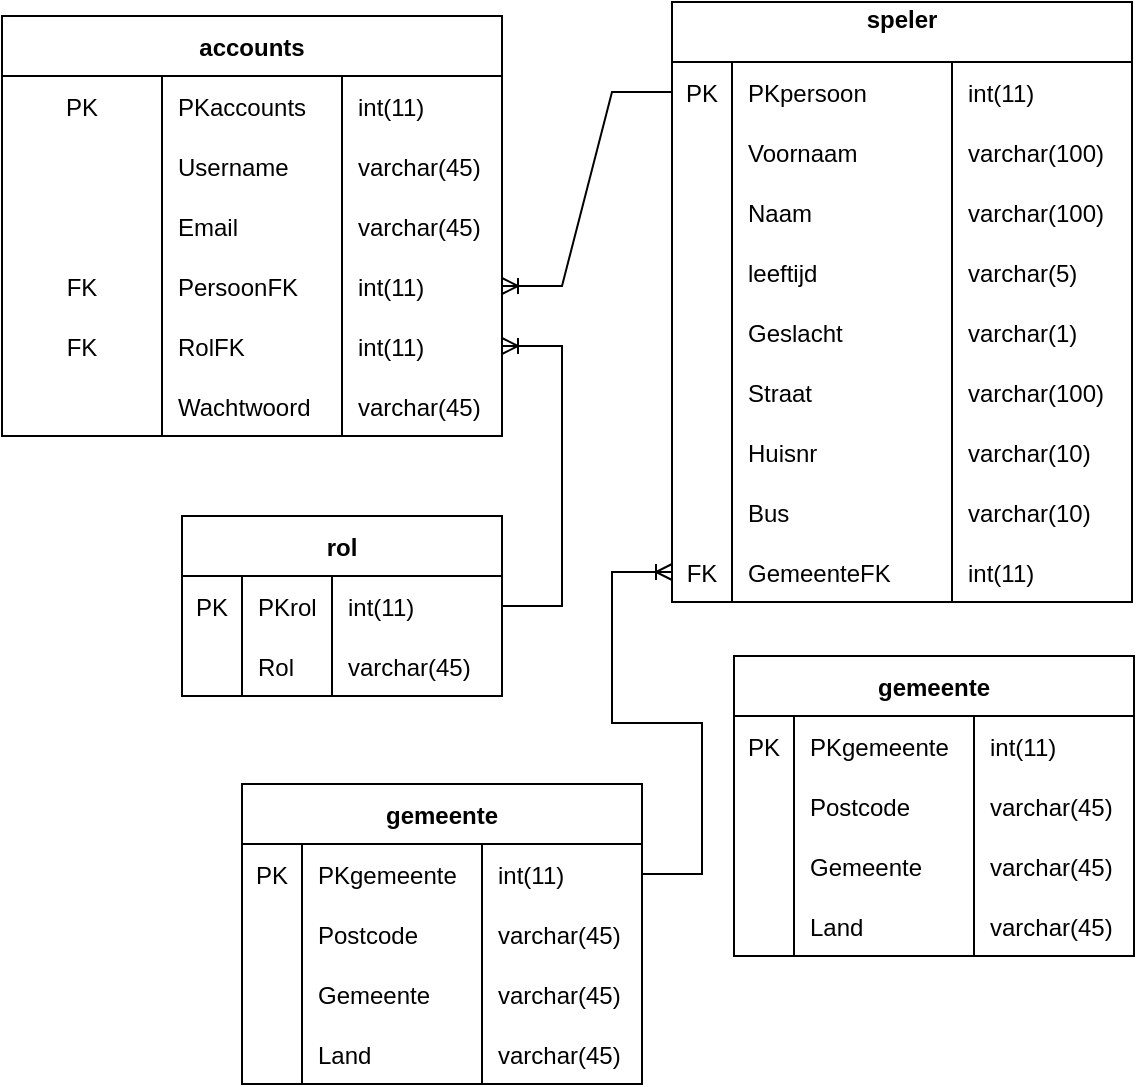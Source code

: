 <mxfile version="23.1.7" type="github">
  <diagram id="vRRrY-04NlEr7FTTPBcR" name="Page-1">
    <mxGraphModel dx="1963" dy="420" grid="1" gridSize="10" guides="1" tooltips="1" connect="1" arrows="1" fold="1" page="1" pageScale="1" pageWidth="1169" pageHeight="827" math="0" shadow="0">
      <root>
        <mxCell id="0" />
        <mxCell id="1" parent="0" />
        <mxCell id="57" value="accounts" style="shape=table;startSize=30;container=1;collapsible=1;childLayout=tableLayout;fixedRows=1;rowLines=0;fontStyle=1;align=center;resizeLast=1;rounded=0;" parent="1" vertex="1">
          <mxGeometry x="-1150" y="30" width="250" height="210" as="geometry">
            <mxRectangle x="-1090" y="40" width="90" height="30" as="alternateBounds" />
          </mxGeometry>
        </mxCell>
        <mxCell id="58" value="" style="shape=tableRow;horizontal=0;startSize=0;swimlaneHead=0;swimlaneBody=0;fillColor=none;collapsible=0;dropTarget=0;points=[[0,0.5],[1,0.5]];portConstraint=eastwest;top=0;left=0;right=0;bottom=0;rounded=0;" parent="57" vertex="1">
          <mxGeometry y="30" width="250" height="30" as="geometry" />
        </mxCell>
        <mxCell id="202" value="PK" style="shape=partialRectangle;overflow=hidden;connectable=0;fillColor=none;top=0;left=0;bottom=0;right=0;rounded=0;" parent="58" vertex="1">
          <mxGeometry width="80" height="30" as="geometry">
            <mxRectangle width="80" height="30" as="alternateBounds" />
          </mxGeometry>
        </mxCell>
        <mxCell id="60" value="PKaccounts" style="shape=partialRectangle;overflow=hidden;connectable=0;fillColor=none;align=left;top=0;left=0;bottom=0;right=0;spacingLeft=6;rounded=0;" parent="58" vertex="1">
          <mxGeometry x="80" width="90" height="30" as="geometry">
            <mxRectangle width="90" height="30" as="alternateBounds" />
          </mxGeometry>
        </mxCell>
        <mxCell id="263" value="int(11)" style="shape=partialRectangle;overflow=hidden;connectable=0;fillColor=none;align=left;top=0;left=0;bottom=0;right=0;spacingLeft=6;rounded=0;" parent="58" vertex="1">
          <mxGeometry x="170" width="80" height="30" as="geometry">
            <mxRectangle width="80" height="30" as="alternateBounds" />
          </mxGeometry>
        </mxCell>
        <mxCell id="61" value="" style="shape=tableRow;horizontal=0;startSize=0;swimlaneHead=0;swimlaneBody=0;fillColor=none;collapsible=0;dropTarget=0;points=[[0,0.5],[1,0.5]];portConstraint=eastwest;top=0;left=0;right=0;bottom=0;rounded=0;" parent="57" vertex="1">
          <mxGeometry y="60" width="250" height="30" as="geometry" />
        </mxCell>
        <mxCell id="203" value="" style="shape=partialRectangle;overflow=hidden;connectable=0;fillColor=none;top=0;left=0;bottom=0;right=0;rounded=0;" parent="61" vertex="1">
          <mxGeometry width="80" height="30" as="geometry">
            <mxRectangle width="80" height="30" as="alternateBounds" />
          </mxGeometry>
        </mxCell>
        <object label="Username" placeholders="1" id="63">
          <mxCell style="shape=partialRectangle;overflow=hidden;connectable=0;fillColor=none;align=left;top=0;left=0;bottom=0;right=0;spacingLeft=6;rounded=0;" parent="61" vertex="1">
            <mxGeometry x="80" width="90" height="30" as="geometry">
              <mxRectangle width="90" height="30" as="alternateBounds" />
            </mxGeometry>
          </mxCell>
        </object>
        <mxCell id="264" value="varchar(45)" style="shape=partialRectangle;overflow=hidden;connectable=0;fillColor=none;align=left;top=0;left=0;bottom=0;right=0;spacingLeft=6;rounded=0;" parent="61" vertex="1">
          <mxGeometry x="170" width="80" height="30" as="geometry">
            <mxRectangle width="80" height="30" as="alternateBounds" />
          </mxGeometry>
        </mxCell>
        <mxCell id="73" value="" style="shape=tableRow;horizontal=0;startSize=0;swimlaneHead=0;swimlaneBody=0;fillColor=none;collapsible=0;dropTarget=0;points=[[0,0.5],[1,0.5]];portConstraint=eastwest;top=0;left=0;right=0;bottom=0;rounded=0;" parent="57" vertex="1">
          <mxGeometry y="90" width="250" height="30" as="geometry" />
        </mxCell>
        <mxCell id="207" value="" style="shape=partialRectangle;overflow=hidden;connectable=0;fillColor=none;top=0;left=0;bottom=0;right=0;rounded=0;" parent="73" vertex="1">
          <mxGeometry width="80" height="30" as="geometry">
            <mxRectangle width="80" height="30" as="alternateBounds" />
          </mxGeometry>
        </mxCell>
        <mxCell id="75" value="Email" style="shape=partialRectangle;overflow=hidden;connectable=0;fillColor=none;align=left;top=0;left=0;bottom=0;right=0;spacingLeft=6;rounded=0;" parent="73" vertex="1">
          <mxGeometry x="80" width="90" height="30" as="geometry">
            <mxRectangle width="90" height="30" as="alternateBounds" />
          </mxGeometry>
        </mxCell>
        <mxCell id="265" value="varchar(45)" style="shape=partialRectangle;overflow=hidden;connectable=0;fillColor=none;align=left;top=0;left=0;bottom=0;right=0;spacingLeft=6;rounded=0;" parent="73" vertex="1">
          <mxGeometry x="170" width="80" height="30" as="geometry">
            <mxRectangle width="80" height="30" as="alternateBounds" />
          </mxGeometry>
        </mxCell>
        <mxCell id="70" value="" style="shape=tableRow;horizontal=0;startSize=0;swimlaneHead=0;swimlaneBody=0;fillColor=none;collapsible=0;dropTarget=0;points=[[0,0.5],[1,0.5]];portConstraint=eastwest;top=0;left=0;right=0;bottom=0;rounded=0;" parent="57" vertex="1">
          <mxGeometry y="120" width="250" height="30" as="geometry" />
        </mxCell>
        <mxCell id="206" value="FK" style="shape=partialRectangle;overflow=hidden;connectable=0;fillColor=none;top=0;left=0;bottom=0;right=0;rounded=0;" parent="70" vertex="1">
          <mxGeometry width="80" height="30" as="geometry">
            <mxRectangle width="80" height="30" as="alternateBounds" />
          </mxGeometry>
        </mxCell>
        <mxCell id="72" value="PersoonFK" style="shape=partialRectangle;overflow=hidden;connectable=0;fillColor=none;align=left;top=0;left=0;bottom=0;right=0;spacingLeft=6;rounded=0;" parent="70" vertex="1">
          <mxGeometry x="80" width="90" height="30" as="geometry">
            <mxRectangle width="90" height="30" as="alternateBounds" />
          </mxGeometry>
        </mxCell>
        <mxCell id="266" value="int(11)" style="shape=partialRectangle;overflow=hidden;connectable=0;fillColor=none;align=left;top=0;left=0;bottom=0;right=0;spacingLeft=6;rounded=0;" parent="70" vertex="1">
          <mxGeometry x="170" width="80" height="30" as="geometry">
            <mxRectangle width="80" height="30" as="alternateBounds" />
          </mxGeometry>
        </mxCell>
        <mxCell id="67" value="" style="shape=tableRow;horizontal=0;startSize=0;swimlaneHead=0;swimlaneBody=0;fillColor=none;collapsible=0;dropTarget=0;points=[[0,0.5],[1,0.5]];portConstraint=eastwest;top=0;left=0;right=0;bottom=0;rounded=0;" parent="57" vertex="1">
          <mxGeometry y="150" width="250" height="30" as="geometry" />
        </mxCell>
        <mxCell id="205" value="FK" style="shape=partialRectangle;overflow=hidden;connectable=0;fillColor=none;top=0;left=0;bottom=0;right=0;rounded=0;" parent="67" vertex="1">
          <mxGeometry width="80" height="30" as="geometry">
            <mxRectangle width="80" height="30" as="alternateBounds" />
          </mxGeometry>
        </mxCell>
        <mxCell id="69" value="RolFK" style="shape=partialRectangle;overflow=hidden;connectable=0;fillColor=none;align=left;top=0;left=0;bottom=0;right=0;spacingLeft=6;rounded=0;" parent="67" vertex="1">
          <mxGeometry x="80" width="90" height="30" as="geometry">
            <mxRectangle width="90" height="30" as="alternateBounds" />
          </mxGeometry>
        </mxCell>
        <mxCell id="267" value="int(11)" style="shape=partialRectangle;overflow=hidden;connectable=0;fillColor=none;align=left;top=0;left=0;bottom=0;right=0;spacingLeft=6;rounded=0;" parent="67" vertex="1">
          <mxGeometry x="170" width="80" height="30" as="geometry">
            <mxRectangle width="80" height="30" as="alternateBounds" />
          </mxGeometry>
        </mxCell>
        <mxCell id="64" value="" style="shape=tableRow;horizontal=0;startSize=0;swimlaneHead=0;swimlaneBody=0;fillColor=none;collapsible=0;dropTarget=0;points=[[0,0.5],[1,0.5]];portConstraint=eastwest;top=0;left=0;right=0;bottom=0;rounded=0;" parent="57" vertex="1">
          <mxGeometry y="180" width="250" height="30" as="geometry" />
        </mxCell>
        <mxCell id="204" value="" style="shape=partialRectangle;overflow=hidden;connectable=0;fillColor=none;top=0;left=0;bottom=0;right=0;rounded=0;" parent="64" vertex="1">
          <mxGeometry width="80" height="30" as="geometry">
            <mxRectangle width="80" height="30" as="alternateBounds" />
          </mxGeometry>
        </mxCell>
        <mxCell id="66" value="Wachtwoord" style="shape=partialRectangle;overflow=hidden;connectable=0;fillColor=none;align=left;top=0;left=0;bottom=0;right=0;spacingLeft=6;rounded=0;" parent="64" vertex="1">
          <mxGeometry x="80" width="90" height="30" as="geometry">
            <mxRectangle width="90" height="30" as="alternateBounds" />
          </mxGeometry>
        </mxCell>
        <mxCell id="268" value="varchar(45)" style="shape=partialRectangle;overflow=hidden;connectable=0;fillColor=none;align=left;top=0;left=0;bottom=0;right=0;spacingLeft=6;rounded=0;" parent="64" vertex="1">
          <mxGeometry x="170" width="80" height="30" as="geometry">
            <mxRectangle width="80" height="30" as="alternateBounds" />
          </mxGeometry>
        </mxCell>
        <mxCell id="98" value="gemeente" style="shape=table;startSize=30;container=1;collapsible=1;childLayout=tableLayout;fixedRows=1;rowLines=0;fontStyle=1;align=center;resizeLast=1;rounded=0;" parent="1" vertex="1">
          <mxGeometry x="-1030" y="414" width="200" height="150" as="geometry" />
        </mxCell>
        <mxCell id="99" value="" style="shape=tableRow;horizontal=0;startSize=0;swimlaneHead=0;swimlaneBody=0;fillColor=none;collapsible=0;dropTarget=0;points=[[0,0.5],[1,0.5]];portConstraint=eastwest;top=0;left=0;right=0;bottom=0;rounded=0;" parent="98" vertex="1">
          <mxGeometry y="30" width="200" height="30" as="geometry" />
        </mxCell>
        <mxCell id="100" value="PK" style="shape=partialRectangle;overflow=hidden;connectable=0;fillColor=none;top=0;left=0;bottom=0;right=0;rounded=0;" parent="99" vertex="1">
          <mxGeometry width="30" height="30" as="geometry">
            <mxRectangle width="30" height="30" as="alternateBounds" />
          </mxGeometry>
        </mxCell>
        <mxCell id="101" value="PKgemeente" style="shape=partialRectangle;overflow=hidden;connectable=0;fillColor=none;align=left;top=0;left=0;bottom=0;right=0;spacingLeft=6;rounded=0;" parent="99" vertex="1">
          <mxGeometry x="30" width="90.0" height="30" as="geometry">
            <mxRectangle width="90.0" height="30" as="alternateBounds" />
          </mxGeometry>
        </mxCell>
        <mxCell id="289" value="int(11)" style="shape=partialRectangle;overflow=hidden;connectable=0;fillColor=none;align=left;top=0;left=0;bottom=0;right=0;spacingLeft=6;rounded=0;" parent="99" vertex="1">
          <mxGeometry x="120.0" width="80.0" height="30" as="geometry">
            <mxRectangle width="80.0" height="30" as="alternateBounds" />
          </mxGeometry>
        </mxCell>
        <mxCell id="102" value="" style="shape=tableRow;horizontal=0;startSize=0;swimlaneHead=0;swimlaneBody=0;fillColor=none;collapsible=0;dropTarget=0;points=[[0,0.5],[1,0.5]];portConstraint=eastwest;top=0;left=0;right=0;bottom=0;rounded=0;" parent="98" vertex="1">
          <mxGeometry y="60" width="200" height="30" as="geometry" />
        </mxCell>
        <mxCell id="103" value="" style="shape=partialRectangle;overflow=hidden;connectable=0;fillColor=none;top=0;left=0;bottom=0;right=0;rounded=0;" parent="102" vertex="1">
          <mxGeometry width="30" height="30" as="geometry">
            <mxRectangle width="30" height="30" as="alternateBounds" />
          </mxGeometry>
        </mxCell>
        <mxCell id="104" value="Postcode" style="shape=partialRectangle;overflow=hidden;connectable=0;fillColor=none;align=left;top=0;left=0;bottom=0;right=0;spacingLeft=6;rounded=0;" parent="102" vertex="1">
          <mxGeometry x="30" width="90.0" height="30" as="geometry">
            <mxRectangle width="90.0" height="30" as="alternateBounds" />
          </mxGeometry>
        </mxCell>
        <mxCell id="290" value="varchar(45)" style="shape=partialRectangle;overflow=hidden;connectable=0;fillColor=none;align=left;top=0;left=0;bottom=0;right=0;spacingLeft=6;rounded=0;" parent="102" vertex="1">
          <mxGeometry x="120.0" width="80.0" height="30" as="geometry">
            <mxRectangle width="80.0" height="30" as="alternateBounds" />
          </mxGeometry>
        </mxCell>
        <mxCell id="105" value="" style="shape=tableRow;horizontal=0;startSize=0;swimlaneHead=0;swimlaneBody=0;fillColor=none;collapsible=0;dropTarget=0;points=[[0,0.5],[1,0.5]];portConstraint=eastwest;top=0;left=0;right=0;bottom=0;rounded=0;" parent="98" vertex="1">
          <mxGeometry y="90" width="200" height="30" as="geometry" />
        </mxCell>
        <mxCell id="106" value="" style="shape=partialRectangle;overflow=hidden;connectable=0;fillColor=none;top=0;left=0;bottom=0;right=0;rounded=0;" parent="105" vertex="1">
          <mxGeometry width="30" height="30" as="geometry">
            <mxRectangle width="30" height="30" as="alternateBounds" />
          </mxGeometry>
        </mxCell>
        <mxCell id="107" value="Gemeente" style="shape=partialRectangle;overflow=hidden;connectable=0;fillColor=none;align=left;top=0;left=0;bottom=0;right=0;spacingLeft=6;rounded=0;" parent="105" vertex="1">
          <mxGeometry x="30" width="90.0" height="30" as="geometry">
            <mxRectangle width="90.0" height="30" as="alternateBounds" />
          </mxGeometry>
        </mxCell>
        <mxCell id="291" value="varchar(45)" style="shape=partialRectangle;overflow=hidden;connectable=0;fillColor=none;align=left;top=0;left=0;bottom=0;right=0;spacingLeft=6;rounded=0;" parent="105" vertex="1">
          <mxGeometry x="120.0" width="80.0" height="30" as="geometry">
            <mxRectangle width="80.0" height="30" as="alternateBounds" />
          </mxGeometry>
        </mxCell>
        <mxCell id="108" value="" style="shape=tableRow;horizontal=0;startSize=0;swimlaneHead=0;swimlaneBody=0;fillColor=none;collapsible=0;dropTarget=0;points=[[0,0.5],[1,0.5]];portConstraint=eastwest;top=0;left=0;right=0;bottom=0;rounded=0;" parent="98" vertex="1">
          <mxGeometry y="120" width="200" height="30" as="geometry" />
        </mxCell>
        <mxCell id="109" value="" style="shape=partialRectangle;overflow=hidden;connectable=0;fillColor=none;top=0;left=0;bottom=0;right=0;rounded=0;" parent="108" vertex="1">
          <mxGeometry width="30" height="30" as="geometry">
            <mxRectangle width="30" height="30" as="alternateBounds" />
          </mxGeometry>
        </mxCell>
        <mxCell id="110" value="Land" style="shape=partialRectangle;overflow=hidden;connectable=0;fillColor=none;align=left;top=0;left=0;bottom=0;right=0;spacingLeft=6;rounded=0;" parent="108" vertex="1">
          <mxGeometry x="30" width="90.0" height="30" as="geometry">
            <mxRectangle width="90.0" height="30" as="alternateBounds" />
          </mxGeometry>
        </mxCell>
        <mxCell id="292" value="varchar(45)" style="shape=partialRectangle;overflow=hidden;connectable=0;fillColor=none;align=left;top=0;left=0;bottom=0;right=0;spacingLeft=6;rounded=0;" parent="108" vertex="1">
          <mxGeometry x="120.0" width="80.0" height="30" as="geometry">
            <mxRectangle width="80.0" height="30" as="alternateBounds" />
          </mxGeometry>
        </mxCell>
        <mxCell id="130" value="speler&#xa;" style="shape=table;startSize=30;container=1;collapsible=1;childLayout=tableLayout;fixedRows=1;rowLines=0;fontStyle=1;align=center;resizeLast=1;rounded=0;" parent="1" vertex="1">
          <mxGeometry x="-815" y="23" width="230" height="300" as="geometry" />
        </mxCell>
        <mxCell id="131" value="" style="shape=tableRow;horizontal=0;startSize=0;swimlaneHead=0;swimlaneBody=0;fillColor=none;collapsible=0;dropTarget=0;points=[[0,0.5],[1,0.5]];portConstraint=eastwest;top=0;left=0;right=0;bottom=0;rounded=0;" parent="130" vertex="1">
          <mxGeometry y="30" width="230" height="30" as="geometry" />
        </mxCell>
        <mxCell id="132" value="PK" style="shape=partialRectangle;overflow=hidden;connectable=0;fillColor=none;top=0;left=0;bottom=0;right=0;rounded=0;" parent="131" vertex="1">
          <mxGeometry width="30" height="30" as="geometry">
            <mxRectangle width="30" height="30" as="alternateBounds" />
          </mxGeometry>
        </mxCell>
        <mxCell id="133" value="PKpersoon" style="shape=partialRectangle;overflow=hidden;connectable=0;fillColor=none;align=left;top=0;left=0;bottom=0;right=0;spacingLeft=6;rounded=0;" parent="131" vertex="1">
          <mxGeometry x="30" width="110" height="30" as="geometry">
            <mxRectangle width="110" height="30" as="alternateBounds" />
          </mxGeometry>
        </mxCell>
        <mxCell id="279" value="int(11)" style="shape=partialRectangle;overflow=hidden;connectable=0;fillColor=none;align=left;top=0;left=0;bottom=0;right=0;spacingLeft=6;rounded=0;" parent="131" vertex="1">
          <mxGeometry x="140" width="90" height="30" as="geometry">
            <mxRectangle width="90" height="30" as="alternateBounds" />
          </mxGeometry>
        </mxCell>
        <mxCell id="134" value="" style="shape=tableRow;horizontal=0;startSize=0;swimlaneHead=0;swimlaneBody=0;fillColor=none;collapsible=0;dropTarget=0;points=[[0,0.5],[1,0.5]];portConstraint=eastwest;top=0;left=0;right=0;bottom=0;rounded=0;" parent="130" vertex="1">
          <mxGeometry y="60" width="230" height="30" as="geometry" />
        </mxCell>
        <mxCell id="135" value="" style="shape=partialRectangle;overflow=hidden;connectable=0;fillColor=none;top=0;left=0;bottom=0;right=0;rounded=0;" parent="134" vertex="1">
          <mxGeometry width="30" height="30" as="geometry">
            <mxRectangle width="30" height="30" as="alternateBounds" />
          </mxGeometry>
        </mxCell>
        <mxCell id="136" value="Voornaam" style="shape=partialRectangle;overflow=hidden;connectable=0;fillColor=none;align=left;top=0;left=0;bottom=0;right=0;spacingLeft=6;rounded=0;" parent="134" vertex="1">
          <mxGeometry x="30" width="110" height="30" as="geometry">
            <mxRectangle width="110" height="30" as="alternateBounds" />
          </mxGeometry>
        </mxCell>
        <mxCell id="280" value="varchar(100)" style="shape=partialRectangle;overflow=hidden;connectable=0;fillColor=none;align=left;top=0;left=0;bottom=0;right=0;spacingLeft=6;rounded=0;" parent="134" vertex="1">
          <mxGeometry x="140" width="90" height="30" as="geometry">
            <mxRectangle width="90" height="30" as="alternateBounds" />
          </mxGeometry>
        </mxCell>
        <mxCell id="137" value="" style="shape=tableRow;horizontal=0;startSize=0;swimlaneHead=0;swimlaneBody=0;fillColor=none;collapsible=0;dropTarget=0;points=[[0,0.5],[1,0.5]];portConstraint=eastwest;top=0;left=0;right=0;bottom=0;rounded=0;" parent="130" vertex="1">
          <mxGeometry y="90" width="230" height="30" as="geometry" />
        </mxCell>
        <mxCell id="138" value="" style="shape=partialRectangle;overflow=hidden;connectable=0;fillColor=none;top=0;left=0;bottom=0;right=0;rounded=0;" parent="137" vertex="1">
          <mxGeometry width="30" height="30" as="geometry">
            <mxRectangle width="30" height="30" as="alternateBounds" />
          </mxGeometry>
        </mxCell>
        <mxCell id="139" value="Naam" style="shape=partialRectangle;overflow=hidden;connectable=0;fillColor=none;align=left;top=0;left=0;bottom=0;right=0;spacingLeft=6;rounded=0;" parent="137" vertex="1">
          <mxGeometry x="30" width="110" height="30" as="geometry">
            <mxRectangle width="110" height="30" as="alternateBounds" />
          </mxGeometry>
        </mxCell>
        <mxCell id="281" value="varchar(100)" style="shape=partialRectangle;overflow=hidden;connectable=0;fillColor=none;align=left;top=0;left=0;bottom=0;right=0;spacingLeft=6;rounded=0;" parent="137" vertex="1">
          <mxGeometry x="140" width="90" height="30" as="geometry">
            <mxRectangle width="90" height="30" as="alternateBounds" />
          </mxGeometry>
        </mxCell>
        <mxCell id="140" value="" style="shape=tableRow;horizontal=0;startSize=0;swimlaneHead=0;swimlaneBody=0;fillColor=none;collapsible=0;dropTarget=0;points=[[0,0.5],[1,0.5]];portConstraint=eastwest;top=0;left=0;right=0;bottom=0;rounded=0;" parent="130" vertex="1">
          <mxGeometry y="120" width="230" height="30" as="geometry" />
        </mxCell>
        <mxCell id="141" value="" style="shape=partialRectangle;overflow=hidden;connectable=0;fillColor=none;top=0;left=0;bottom=0;right=0;rounded=0;" parent="140" vertex="1">
          <mxGeometry width="30" height="30" as="geometry">
            <mxRectangle width="30" height="30" as="alternateBounds" />
          </mxGeometry>
        </mxCell>
        <mxCell id="142" value="leeftijd" style="shape=partialRectangle;overflow=hidden;connectable=0;fillColor=none;align=left;top=0;left=0;bottom=0;right=0;spacingLeft=6;rounded=0;" parent="140" vertex="1">
          <mxGeometry x="30" width="110" height="30" as="geometry">
            <mxRectangle width="110" height="30" as="alternateBounds" />
          </mxGeometry>
        </mxCell>
        <mxCell id="282" value="varchar(5)" style="shape=partialRectangle;overflow=hidden;connectable=0;fillColor=none;align=left;top=0;left=0;bottom=0;right=0;spacingLeft=6;rounded=0;" parent="140" vertex="1">
          <mxGeometry x="140" width="90" height="30" as="geometry">
            <mxRectangle width="90" height="30" as="alternateBounds" />
          </mxGeometry>
        </mxCell>
        <mxCell id="143" value="" style="shape=tableRow;horizontal=0;startSize=0;swimlaneHead=0;swimlaneBody=0;fillColor=none;collapsible=0;dropTarget=0;points=[[0,0.5],[1,0.5]];portConstraint=eastwest;top=0;left=0;right=0;bottom=0;rounded=0;" parent="130" vertex="1">
          <mxGeometry y="150" width="230" height="30" as="geometry" />
        </mxCell>
        <mxCell id="144" value="" style="shape=partialRectangle;overflow=hidden;connectable=0;fillColor=none;top=0;left=0;bottom=0;right=0;rounded=0;" parent="143" vertex="1">
          <mxGeometry width="30" height="30" as="geometry">
            <mxRectangle width="30" height="30" as="alternateBounds" />
          </mxGeometry>
        </mxCell>
        <mxCell id="145" value="Geslacht" style="shape=partialRectangle;overflow=hidden;connectable=0;fillColor=none;align=left;top=0;left=0;bottom=0;right=0;spacingLeft=6;rounded=0;" parent="143" vertex="1">
          <mxGeometry x="30" width="110" height="30" as="geometry">
            <mxRectangle width="110" height="30" as="alternateBounds" />
          </mxGeometry>
        </mxCell>
        <mxCell id="283" value="varchar(1)" style="shape=partialRectangle;overflow=hidden;connectable=0;fillColor=none;align=left;top=0;left=0;bottom=0;right=0;spacingLeft=6;rounded=0;" parent="143" vertex="1">
          <mxGeometry x="140" width="90" height="30" as="geometry">
            <mxRectangle width="90" height="30" as="alternateBounds" />
          </mxGeometry>
        </mxCell>
        <mxCell id="146" value="" style="shape=tableRow;horizontal=0;startSize=0;swimlaneHead=0;swimlaneBody=0;fillColor=none;collapsible=0;dropTarget=0;points=[[0,0.5],[1,0.5]];portConstraint=eastwest;top=0;left=0;right=0;bottom=0;rounded=0;" parent="130" vertex="1">
          <mxGeometry y="180" width="230" height="30" as="geometry" />
        </mxCell>
        <mxCell id="147" value="" style="shape=partialRectangle;overflow=hidden;connectable=0;fillColor=none;top=0;left=0;bottom=0;right=0;rounded=0;" parent="146" vertex="1">
          <mxGeometry width="30" height="30" as="geometry">
            <mxRectangle width="30" height="30" as="alternateBounds" />
          </mxGeometry>
        </mxCell>
        <mxCell id="148" value="Straat" style="shape=partialRectangle;overflow=hidden;connectable=0;fillColor=none;align=left;top=0;left=0;bottom=0;right=0;spacingLeft=6;rounded=0;" parent="146" vertex="1">
          <mxGeometry x="30" width="110" height="30" as="geometry">
            <mxRectangle width="110" height="30" as="alternateBounds" />
          </mxGeometry>
        </mxCell>
        <mxCell id="284" value="varchar(100)" style="shape=partialRectangle;overflow=hidden;connectable=0;fillColor=none;align=left;top=0;left=0;bottom=0;right=0;spacingLeft=6;rounded=0;" parent="146" vertex="1">
          <mxGeometry x="140" width="90" height="30" as="geometry">
            <mxRectangle width="90" height="30" as="alternateBounds" />
          </mxGeometry>
        </mxCell>
        <mxCell id="149" value="" style="shape=tableRow;horizontal=0;startSize=0;swimlaneHead=0;swimlaneBody=0;fillColor=none;collapsible=0;dropTarget=0;points=[[0,0.5],[1,0.5]];portConstraint=eastwest;top=0;left=0;right=0;bottom=0;rounded=0;" parent="130" vertex="1">
          <mxGeometry y="210" width="230" height="30" as="geometry" />
        </mxCell>
        <mxCell id="150" value="" style="shape=partialRectangle;overflow=hidden;connectable=0;fillColor=none;top=0;left=0;bottom=0;right=0;rounded=0;" parent="149" vertex="1">
          <mxGeometry width="30" height="30" as="geometry">
            <mxRectangle width="30" height="30" as="alternateBounds" />
          </mxGeometry>
        </mxCell>
        <mxCell id="151" value="Huisnr" style="shape=partialRectangle;overflow=hidden;connectable=0;fillColor=none;align=left;top=0;left=0;bottom=0;right=0;spacingLeft=6;rounded=0;" parent="149" vertex="1">
          <mxGeometry x="30" width="110" height="30" as="geometry">
            <mxRectangle width="110" height="30" as="alternateBounds" />
          </mxGeometry>
        </mxCell>
        <mxCell id="285" value="varchar(10)" style="shape=partialRectangle;overflow=hidden;connectable=0;fillColor=none;align=left;top=0;left=0;bottom=0;right=0;spacingLeft=6;rounded=0;" parent="149" vertex="1">
          <mxGeometry x="140" width="90" height="30" as="geometry">
            <mxRectangle width="90" height="30" as="alternateBounds" />
          </mxGeometry>
        </mxCell>
        <mxCell id="152" value="" style="shape=tableRow;horizontal=0;startSize=0;swimlaneHead=0;swimlaneBody=0;fillColor=none;collapsible=0;dropTarget=0;points=[[0,0.5],[1,0.5]];portConstraint=eastwest;top=0;left=0;right=0;bottom=0;rounded=0;" parent="130" vertex="1">
          <mxGeometry y="240" width="230" height="30" as="geometry" />
        </mxCell>
        <mxCell id="153" value="" style="shape=partialRectangle;overflow=hidden;connectable=0;fillColor=none;top=0;left=0;bottom=0;right=0;rounded=0;" parent="152" vertex="1">
          <mxGeometry width="30" height="30" as="geometry">
            <mxRectangle width="30" height="30" as="alternateBounds" />
          </mxGeometry>
        </mxCell>
        <mxCell id="154" value="Bus" style="shape=partialRectangle;overflow=hidden;connectable=0;fillColor=none;align=left;top=0;left=0;bottom=0;right=0;spacingLeft=6;rounded=0;" parent="152" vertex="1">
          <mxGeometry x="30" width="110" height="30" as="geometry">
            <mxRectangle width="110" height="30" as="alternateBounds" />
          </mxGeometry>
        </mxCell>
        <mxCell id="286" value="varchar(10)" style="shape=partialRectangle;overflow=hidden;connectable=0;fillColor=none;align=left;top=0;left=0;bottom=0;right=0;spacingLeft=6;rounded=0;" parent="152" vertex="1">
          <mxGeometry x="140" width="90" height="30" as="geometry">
            <mxRectangle width="90" height="30" as="alternateBounds" />
          </mxGeometry>
        </mxCell>
        <mxCell id="155" value="" style="shape=tableRow;horizontal=0;startSize=0;swimlaneHead=0;swimlaneBody=0;fillColor=none;collapsible=0;dropTarget=0;points=[[0,0.5],[1,0.5]];portConstraint=eastwest;top=0;left=0;right=0;bottom=0;rounded=0;" parent="130" vertex="1">
          <mxGeometry y="270" width="230" height="30" as="geometry" />
        </mxCell>
        <mxCell id="156" value="FK" style="shape=partialRectangle;overflow=hidden;connectable=0;fillColor=none;top=0;left=0;bottom=0;right=0;rounded=0;" parent="155" vertex="1">
          <mxGeometry width="30" height="30" as="geometry">
            <mxRectangle width="30" height="30" as="alternateBounds" />
          </mxGeometry>
        </mxCell>
        <mxCell id="157" value="GemeenteFK" style="shape=partialRectangle;overflow=hidden;connectable=0;fillColor=none;align=left;top=0;left=0;bottom=0;right=0;spacingLeft=6;rounded=0;" parent="155" vertex="1">
          <mxGeometry x="30" width="110" height="30" as="geometry">
            <mxRectangle width="110" height="30" as="alternateBounds" />
          </mxGeometry>
        </mxCell>
        <mxCell id="287" value="int(11)" style="shape=partialRectangle;overflow=hidden;connectable=0;fillColor=none;align=left;top=0;left=0;bottom=0;right=0;spacingLeft=6;rounded=0;" parent="155" vertex="1">
          <mxGeometry x="140" width="90" height="30" as="geometry">
            <mxRectangle width="90" height="30" as="alternateBounds" />
          </mxGeometry>
        </mxCell>
        <mxCell id="177" value="rol" style="shape=table;startSize=30;container=1;collapsible=1;childLayout=tableLayout;fixedRows=1;rowLines=0;fontStyle=1;align=center;resizeLast=1;rounded=0;" parent="1" vertex="1">
          <mxGeometry x="-1060" y="280" width="160" height="90" as="geometry" />
        </mxCell>
        <mxCell id="178" value="" style="shape=tableRow;horizontal=0;startSize=0;swimlaneHead=0;swimlaneBody=0;fillColor=none;collapsible=0;dropTarget=0;points=[[0,0.5],[1,0.5]];portConstraint=eastwest;top=0;left=0;right=0;bottom=0;rounded=0;" parent="177" vertex="1">
          <mxGeometry y="30" width="160" height="30" as="geometry" />
        </mxCell>
        <mxCell id="179" value="PK" style="shape=partialRectangle;overflow=hidden;connectable=0;fillColor=none;top=0;left=0;bottom=0;right=0;rounded=0;" parent="178" vertex="1">
          <mxGeometry width="30" height="30" as="geometry">
            <mxRectangle width="30" height="30" as="alternateBounds" />
          </mxGeometry>
        </mxCell>
        <mxCell id="180" value="PKrol" style="shape=partialRectangle;overflow=hidden;connectable=0;fillColor=none;align=left;top=0;left=0;bottom=0;right=0;spacingLeft=6;rounded=0;" parent="178" vertex="1">
          <mxGeometry x="30" width="45" height="30" as="geometry">
            <mxRectangle width="45" height="30" as="alternateBounds" />
          </mxGeometry>
        </mxCell>
        <mxCell id="307" value="int(11)" style="shape=partialRectangle;overflow=hidden;connectable=0;fillColor=none;align=left;top=0;left=0;bottom=0;right=0;spacingLeft=6;rounded=0;" parent="178" vertex="1">
          <mxGeometry x="75" width="85" height="30" as="geometry">
            <mxRectangle width="85" height="30" as="alternateBounds" />
          </mxGeometry>
        </mxCell>
        <mxCell id="181" value="" style="shape=tableRow;horizontal=0;startSize=0;swimlaneHead=0;swimlaneBody=0;fillColor=none;collapsible=0;dropTarget=0;points=[[0,0.5],[1,0.5]];portConstraint=eastwest;top=0;left=0;right=0;bottom=0;rounded=0;" parent="177" vertex="1">
          <mxGeometry y="60" width="160" height="30" as="geometry" />
        </mxCell>
        <mxCell id="182" value="" style="shape=partialRectangle;overflow=hidden;connectable=0;fillColor=none;top=0;left=0;bottom=0;right=0;rounded=0;" parent="181" vertex="1">
          <mxGeometry width="30" height="30" as="geometry">
            <mxRectangle width="30" height="30" as="alternateBounds" />
          </mxGeometry>
        </mxCell>
        <mxCell id="183" value="Rol" style="shape=partialRectangle;overflow=hidden;connectable=0;fillColor=none;align=left;top=0;left=0;bottom=0;right=0;spacingLeft=6;rounded=0;" parent="181" vertex="1">
          <mxGeometry x="30" width="45" height="30" as="geometry">
            <mxRectangle width="45" height="30" as="alternateBounds" />
          </mxGeometry>
        </mxCell>
        <mxCell id="308" value="varchar(45)" style="shape=partialRectangle;overflow=hidden;connectable=0;fillColor=none;align=left;top=0;left=0;bottom=0;right=0;spacingLeft=6;rounded=0;" parent="181" vertex="1">
          <mxGeometry x="75" width="85" height="30" as="geometry">
            <mxRectangle width="85" height="30" as="alternateBounds" />
          </mxGeometry>
        </mxCell>
        <mxCell id="322" value="" style="edgeStyle=entityRelationEdgeStyle;fontSize=12;html=1;endArrow=ERoneToMany;rounded=0;" parent="1" source="131" target="70" edge="1">
          <mxGeometry width="100" height="100" relative="1" as="geometry">
            <mxPoint x="-980" y="365" as="sourcePoint" />
            <mxPoint x="-680" y="180" as="targetPoint" />
          </mxGeometry>
        </mxCell>
        <mxCell id="350" value="" style="edgeStyle=entityRelationEdgeStyle;fontSize=12;html=1;endArrow=ERoneToMany;rounded=0;" parent="1" source="178" target="67" edge="1">
          <mxGeometry width="100" height="100" relative="1" as="geometry">
            <mxPoint x="-780" y="300" as="sourcePoint" />
            <mxPoint x="-680" y="200" as="targetPoint" />
          </mxGeometry>
        </mxCell>
        <mxCell id="351" value="" style="edgeStyle=entityRelationEdgeStyle;fontSize=12;html=1;endArrow=ERoneToMany;rounded=0;" parent="1" source="99" target="155" edge="1">
          <mxGeometry width="100" height="100" relative="1" as="geometry">
            <mxPoint x="-780" y="520" as="sourcePoint" />
            <mxPoint x="-680" y="420" as="targetPoint" />
          </mxGeometry>
        </mxCell>
        <mxCell id="C1RXiKc1xFRsfAX1IWSR-354" value="gemeente" style="shape=table;startSize=30;container=1;collapsible=1;childLayout=tableLayout;fixedRows=1;rowLines=0;fontStyle=1;align=center;resizeLast=1;rounded=0;" vertex="1" parent="1">
          <mxGeometry x="-784" y="350" width="200" height="150" as="geometry" />
        </mxCell>
        <mxCell id="C1RXiKc1xFRsfAX1IWSR-355" value="" style="shape=tableRow;horizontal=0;startSize=0;swimlaneHead=0;swimlaneBody=0;fillColor=none;collapsible=0;dropTarget=0;points=[[0,0.5],[1,0.5]];portConstraint=eastwest;top=0;left=0;right=0;bottom=0;rounded=0;" vertex="1" parent="C1RXiKc1xFRsfAX1IWSR-354">
          <mxGeometry y="30" width="200" height="30" as="geometry" />
        </mxCell>
        <mxCell id="C1RXiKc1xFRsfAX1IWSR-356" value="PK" style="shape=partialRectangle;overflow=hidden;connectable=0;fillColor=none;top=0;left=0;bottom=0;right=0;rounded=0;" vertex="1" parent="C1RXiKc1xFRsfAX1IWSR-355">
          <mxGeometry width="30" height="30" as="geometry">
            <mxRectangle width="30" height="30" as="alternateBounds" />
          </mxGeometry>
        </mxCell>
        <mxCell id="C1RXiKc1xFRsfAX1IWSR-357" value="PKgemeente" style="shape=partialRectangle;overflow=hidden;connectable=0;fillColor=none;align=left;top=0;left=0;bottom=0;right=0;spacingLeft=6;rounded=0;" vertex="1" parent="C1RXiKc1xFRsfAX1IWSR-355">
          <mxGeometry x="30" width="90.0" height="30" as="geometry">
            <mxRectangle width="90.0" height="30" as="alternateBounds" />
          </mxGeometry>
        </mxCell>
        <mxCell id="C1RXiKc1xFRsfAX1IWSR-358" value="int(11)" style="shape=partialRectangle;overflow=hidden;connectable=0;fillColor=none;align=left;top=0;left=0;bottom=0;right=0;spacingLeft=6;rounded=0;" vertex="1" parent="C1RXiKc1xFRsfAX1IWSR-355">
          <mxGeometry x="120.0" width="80.0" height="30" as="geometry">
            <mxRectangle width="80.0" height="30" as="alternateBounds" />
          </mxGeometry>
        </mxCell>
        <mxCell id="C1RXiKc1xFRsfAX1IWSR-359" value="" style="shape=tableRow;horizontal=0;startSize=0;swimlaneHead=0;swimlaneBody=0;fillColor=none;collapsible=0;dropTarget=0;points=[[0,0.5],[1,0.5]];portConstraint=eastwest;top=0;left=0;right=0;bottom=0;rounded=0;" vertex="1" parent="C1RXiKc1xFRsfAX1IWSR-354">
          <mxGeometry y="60" width="200" height="30" as="geometry" />
        </mxCell>
        <mxCell id="C1RXiKc1xFRsfAX1IWSR-360" value="" style="shape=partialRectangle;overflow=hidden;connectable=0;fillColor=none;top=0;left=0;bottom=0;right=0;rounded=0;" vertex="1" parent="C1RXiKc1xFRsfAX1IWSR-359">
          <mxGeometry width="30" height="30" as="geometry">
            <mxRectangle width="30" height="30" as="alternateBounds" />
          </mxGeometry>
        </mxCell>
        <mxCell id="C1RXiKc1xFRsfAX1IWSR-361" value="Postcode" style="shape=partialRectangle;overflow=hidden;connectable=0;fillColor=none;align=left;top=0;left=0;bottom=0;right=0;spacingLeft=6;rounded=0;" vertex="1" parent="C1RXiKc1xFRsfAX1IWSR-359">
          <mxGeometry x="30" width="90.0" height="30" as="geometry">
            <mxRectangle width="90.0" height="30" as="alternateBounds" />
          </mxGeometry>
        </mxCell>
        <mxCell id="C1RXiKc1xFRsfAX1IWSR-362" value="varchar(45)" style="shape=partialRectangle;overflow=hidden;connectable=0;fillColor=none;align=left;top=0;left=0;bottom=0;right=0;spacingLeft=6;rounded=0;" vertex="1" parent="C1RXiKc1xFRsfAX1IWSR-359">
          <mxGeometry x="120.0" width="80.0" height="30" as="geometry">
            <mxRectangle width="80.0" height="30" as="alternateBounds" />
          </mxGeometry>
        </mxCell>
        <mxCell id="C1RXiKc1xFRsfAX1IWSR-363" value="" style="shape=tableRow;horizontal=0;startSize=0;swimlaneHead=0;swimlaneBody=0;fillColor=none;collapsible=0;dropTarget=0;points=[[0,0.5],[1,0.5]];portConstraint=eastwest;top=0;left=0;right=0;bottom=0;rounded=0;" vertex="1" parent="C1RXiKc1xFRsfAX1IWSR-354">
          <mxGeometry y="90" width="200" height="30" as="geometry" />
        </mxCell>
        <mxCell id="C1RXiKc1xFRsfAX1IWSR-364" value="" style="shape=partialRectangle;overflow=hidden;connectable=0;fillColor=none;top=0;left=0;bottom=0;right=0;rounded=0;" vertex="1" parent="C1RXiKc1xFRsfAX1IWSR-363">
          <mxGeometry width="30" height="30" as="geometry">
            <mxRectangle width="30" height="30" as="alternateBounds" />
          </mxGeometry>
        </mxCell>
        <mxCell id="C1RXiKc1xFRsfAX1IWSR-365" value="Gemeente" style="shape=partialRectangle;overflow=hidden;connectable=0;fillColor=none;align=left;top=0;left=0;bottom=0;right=0;spacingLeft=6;rounded=0;" vertex="1" parent="C1RXiKc1xFRsfAX1IWSR-363">
          <mxGeometry x="30" width="90.0" height="30" as="geometry">
            <mxRectangle width="90.0" height="30" as="alternateBounds" />
          </mxGeometry>
        </mxCell>
        <mxCell id="C1RXiKc1xFRsfAX1IWSR-366" value="varchar(45)" style="shape=partialRectangle;overflow=hidden;connectable=0;fillColor=none;align=left;top=0;left=0;bottom=0;right=0;spacingLeft=6;rounded=0;" vertex="1" parent="C1RXiKc1xFRsfAX1IWSR-363">
          <mxGeometry x="120.0" width="80.0" height="30" as="geometry">
            <mxRectangle width="80.0" height="30" as="alternateBounds" />
          </mxGeometry>
        </mxCell>
        <mxCell id="C1RXiKc1xFRsfAX1IWSR-367" value="" style="shape=tableRow;horizontal=0;startSize=0;swimlaneHead=0;swimlaneBody=0;fillColor=none;collapsible=0;dropTarget=0;points=[[0,0.5],[1,0.5]];portConstraint=eastwest;top=0;left=0;right=0;bottom=0;rounded=0;" vertex="1" parent="C1RXiKc1xFRsfAX1IWSR-354">
          <mxGeometry y="120" width="200" height="30" as="geometry" />
        </mxCell>
        <mxCell id="C1RXiKc1xFRsfAX1IWSR-368" value="" style="shape=partialRectangle;overflow=hidden;connectable=0;fillColor=none;top=0;left=0;bottom=0;right=0;rounded=0;" vertex="1" parent="C1RXiKc1xFRsfAX1IWSR-367">
          <mxGeometry width="30" height="30" as="geometry">
            <mxRectangle width="30" height="30" as="alternateBounds" />
          </mxGeometry>
        </mxCell>
        <mxCell id="C1RXiKc1xFRsfAX1IWSR-369" value="Land" style="shape=partialRectangle;overflow=hidden;connectable=0;fillColor=none;align=left;top=0;left=0;bottom=0;right=0;spacingLeft=6;rounded=0;" vertex="1" parent="C1RXiKc1xFRsfAX1IWSR-367">
          <mxGeometry x="30" width="90.0" height="30" as="geometry">
            <mxRectangle width="90.0" height="30" as="alternateBounds" />
          </mxGeometry>
        </mxCell>
        <mxCell id="C1RXiKc1xFRsfAX1IWSR-370" value="varchar(45)" style="shape=partialRectangle;overflow=hidden;connectable=0;fillColor=none;align=left;top=0;left=0;bottom=0;right=0;spacingLeft=6;rounded=0;" vertex="1" parent="C1RXiKc1xFRsfAX1IWSR-367">
          <mxGeometry x="120.0" width="80.0" height="30" as="geometry">
            <mxRectangle width="80.0" height="30" as="alternateBounds" />
          </mxGeometry>
        </mxCell>
      </root>
    </mxGraphModel>
  </diagram>
</mxfile>
